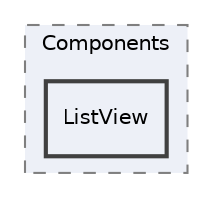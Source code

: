 digraph "Editor/UI/Components/ListView"
{
 // LATEX_PDF_SIZE
  edge [fontname="Helvetica",fontsize="10",labelfontname="Helvetica",labelfontsize="10"];
  node [fontname="Helvetica",fontsize="10",shape=record];
  compound=true
  subgraph clusterdir_923fa9d008c2aca82a70b1951296c9a0 {
    graph [ bgcolor="#edf0f7", pencolor="grey50", style="filled,dashed,", label="Components", fontname="Helvetica", fontsize="10", URL="dir_923fa9d008c2aca82a70b1951296c9a0.html"]
  dir_4510dabccfddbd93644370ea4c6ea338 [shape=box, label="ListView", style="filled,bold,", fillcolor="#edf0f7", color="grey25", URL="dir_4510dabccfddbd93644370ea4c6ea338.html"];
  }
}
